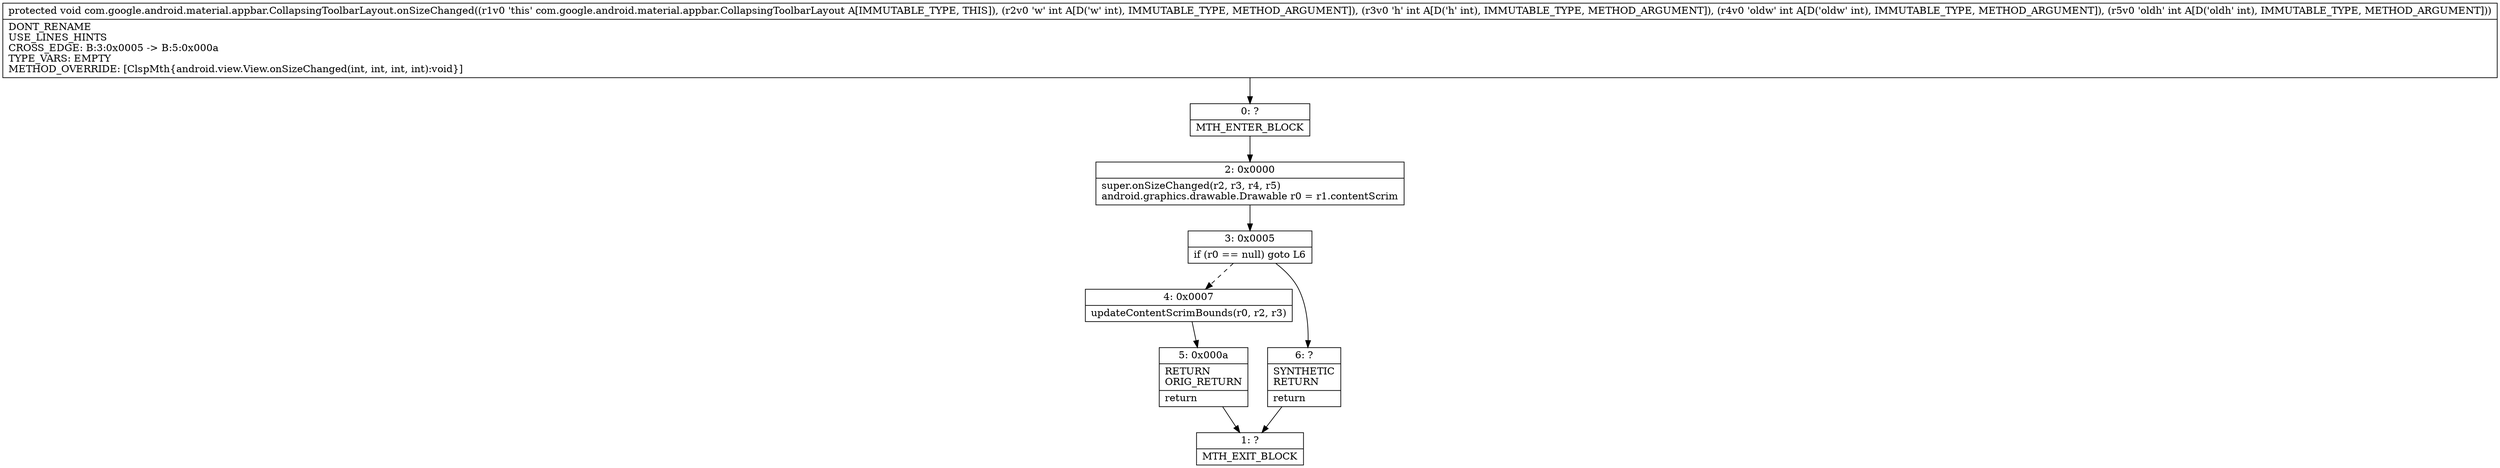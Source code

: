 digraph "CFG forcom.google.android.material.appbar.CollapsingToolbarLayout.onSizeChanged(IIII)V" {
Node_0 [shape=record,label="{0\:\ ?|MTH_ENTER_BLOCK\l}"];
Node_2 [shape=record,label="{2\:\ 0x0000|super.onSizeChanged(r2, r3, r4, r5)\landroid.graphics.drawable.Drawable r0 = r1.contentScrim\l}"];
Node_3 [shape=record,label="{3\:\ 0x0005|if (r0 == null) goto L6\l}"];
Node_4 [shape=record,label="{4\:\ 0x0007|updateContentScrimBounds(r0, r2, r3)\l}"];
Node_5 [shape=record,label="{5\:\ 0x000a|RETURN\lORIG_RETURN\l|return\l}"];
Node_1 [shape=record,label="{1\:\ ?|MTH_EXIT_BLOCK\l}"];
Node_6 [shape=record,label="{6\:\ ?|SYNTHETIC\lRETURN\l|return\l}"];
MethodNode[shape=record,label="{protected void com.google.android.material.appbar.CollapsingToolbarLayout.onSizeChanged((r1v0 'this' com.google.android.material.appbar.CollapsingToolbarLayout A[IMMUTABLE_TYPE, THIS]), (r2v0 'w' int A[D('w' int), IMMUTABLE_TYPE, METHOD_ARGUMENT]), (r3v0 'h' int A[D('h' int), IMMUTABLE_TYPE, METHOD_ARGUMENT]), (r4v0 'oldw' int A[D('oldw' int), IMMUTABLE_TYPE, METHOD_ARGUMENT]), (r5v0 'oldh' int A[D('oldh' int), IMMUTABLE_TYPE, METHOD_ARGUMENT]))  | DONT_RENAME\lUSE_LINES_HINTS\lCROSS_EDGE: B:3:0x0005 \-\> B:5:0x000a\lTYPE_VARS: EMPTY\lMETHOD_OVERRIDE: [ClspMth\{android.view.View.onSizeChanged(int, int, int, int):void\}]\l}"];
MethodNode -> Node_0;Node_0 -> Node_2;
Node_2 -> Node_3;
Node_3 -> Node_4[style=dashed];
Node_3 -> Node_6;
Node_4 -> Node_5;
Node_5 -> Node_1;
Node_6 -> Node_1;
}

